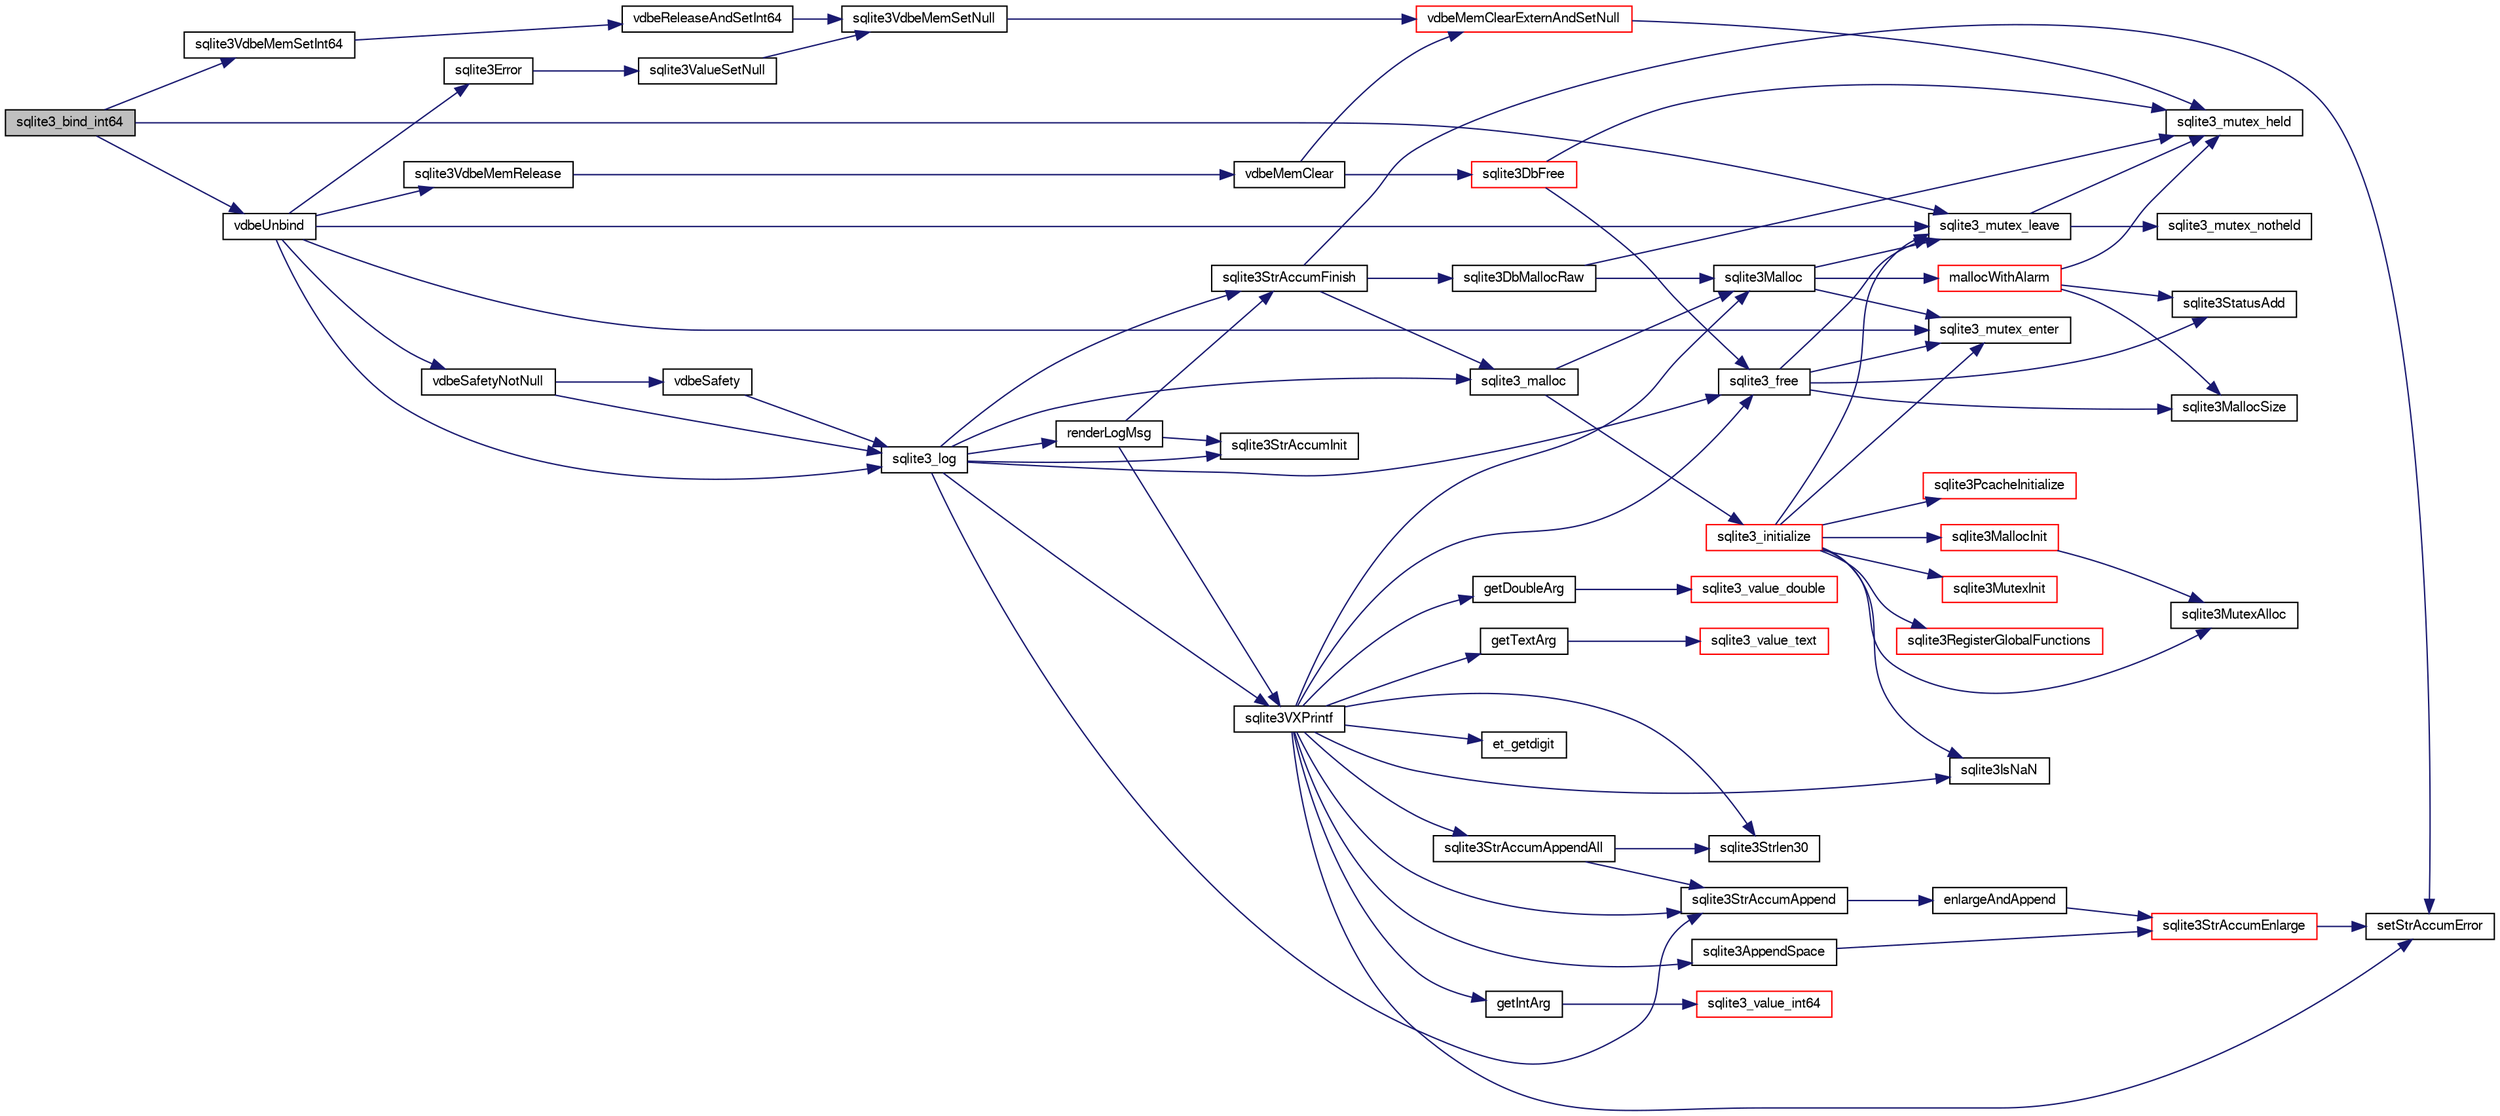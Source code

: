 digraph "sqlite3_bind_int64"
{
  edge [fontname="FreeSans",fontsize="10",labelfontname="FreeSans",labelfontsize="10"];
  node [fontname="FreeSans",fontsize="10",shape=record];
  rankdir="LR";
  Node306824 [label="sqlite3_bind_int64",height=0.2,width=0.4,color="black", fillcolor="grey75", style="filled", fontcolor="black"];
  Node306824 -> Node306825 [color="midnightblue",fontsize="10",style="solid",fontname="FreeSans"];
  Node306825 [label="vdbeUnbind",height=0.2,width=0.4,color="black", fillcolor="white", style="filled",URL="$sqlite3_8c.html#ae3ca3d8a878660305a0efd0c73c9f064"];
  Node306825 -> Node306826 [color="midnightblue",fontsize="10",style="solid",fontname="FreeSans"];
  Node306826 [label="vdbeSafetyNotNull",height=0.2,width=0.4,color="black", fillcolor="white", style="filled",URL="$sqlite3_8c.html#a018448275e86f09d8af8033cec4cafdf"];
  Node306826 -> Node306827 [color="midnightblue",fontsize="10",style="solid",fontname="FreeSans"];
  Node306827 [label="sqlite3_log",height=0.2,width=0.4,color="black", fillcolor="white", style="filled",URL="$sqlite3_8c.html#a298c9699bf9c143662c6b1fec4b2dc3b"];
  Node306827 -> Node306828 [color="midnightblue",fontsize="10",style="solid",fontname="FreeSans"];
  Node306828 [label="renderLogMsg",height=0.2,width=0.4,color="black", fillcolor="white", style="filled",URL="$sqlite3_8c.html#a7a02b43ce0a27bb52085c7f446d115af"];
  Node306828 -> Node306829 [color="midnightblue",fontsize="10",style="solid",fontname="FreeSans"];
  Node306829 [label="sqlite3StrAccumInit",height=0.2,width=0.4,color="black", fillcolor="white", style="filled",URL="$sqlite3_8c.html#aabf95e113b9d54d519cd15a56215f560"];
  Node306828 -> Node306830 [color="midnightblue",fontsize="10",style="solid",fontname="FreeSans"];
  Node306830 [label="sqlite3VXPrintf",height=0.2,width=0.4,color="black", fillcolor="white", style="filled",URL="$sqlite3_8c.html#a63c25806c9bd4a2b76f9a0eb232c6bde"];
  Node306830 -> Node306831 [color="midnightblue",fontsize="10",style="solid",fontname="FreeSans"];
  Node306831 [label="sqlite3StrAccumAppend",height=0.2,width=0.4,color="black", fillcolor="white", style="filled",URL="$sqlite3_8c.html#a56664fa33def33c5a5245b623441d5e0"];
  Node306831 -> Node306832 [color="midnightblue",fontsize="10",style="solid",fontname="FreeSans"];
  Node306832 [label="enlargeAndAppend",height=0.2,width=0.4,color="black", fillcolor="white", style="filled",URL="$sqlite3_8c.html#a25b21e61dc0883d849890eaa8a18088a"];
  Node306832 -> Node306833 [color="midnightblue",fontsize="10",style="solid",fontname="FreeSans"];
  Node306833 [label="sqlite3StrAccumEnlarge",height=0.2,width=0.4,color="red", fillcolor="white", style="filled",URL="$sqlite3_8c.html#a38976500a97c69d65086eeccca82dd96"];
  Node306833 -> Node306834 [color="midnightblue",fontsize="10",style="solid",fontname="FreeSans"];
  Node306834 [label="setStrAccumError",height=0.2,width=0.4,color="black", fillcolor="white", style="filled",URL="$sqlite3_8c.html#a3dc479a1fc8ba1ab8edfe51f8a0b102c"];
  Node306830 -> Node307103 [color="midnightblue",fontsize="10",style="solid",fontname="FreeSans"];
  Node307103 [label="getIntArg",height=0.2,width=0.4,color="black", fillcolor="white", style="filled",URL="$sqlite3_8c.html#abff258963dbd9205fb299851a64c67be"];
  Node307103 -> Node306987 [color="midnightblue",fontsize="10",style="solid",fontname="FreeSans"];
  Node306987 [label="sqlite3_value_int64",height=0.2,width=0.4,color="red", fillcolor="white", style="filled",URL="$sqlite3_8c.html#ab38d8627f4750672e72712df0b709e0d"];
  Node306830 -> Node306849 [color="midnightblue",fontsize="10",style="solid",fontname="FreeSans"];
  Node306849 [label="sqlite3Malloc",height=0.2,width=0.4,color="black", fillcolor="white", style="filled",URL="$sqlite3_8c.html#a361a2eaa846b1885f123abe46f5d8b2b"];
  Node306849 -> Node306843 [color="midnightblue",fontsize="10",style="solid",fontname="FreeSans"];
  Node306843 [label="sqlite3_mutex_enter",height=0.2,width=0.4,color="black", fillcolor="white", style="filled",URL="$sqlite3_8c.html#a1c12cde690bd89f104de5cbad12a6bf5"];
  Node306849 -> Node306850 [color="midnightblue",fontsize="10",style="solid",fontname="FreeSans"];
  Node306850 [label="mallocWithAlarm",height=0.2,width=0.4,color="red", fillcolor="white", style="filled",URL="$sqlite3_8c.html#ab070d5cf8e48ec8a6a43cf025d48598b"];
  Node306850 -> Node306837 [color="midnightblue",fontsize="10",style="solid",fontname="FreeSans"];
  Node306837 [label="sqlite3_mutex_held",height=0.2,width=0.4,color="black", fillcolor="white", style="filled",URL="$sqlite3_8c.html#acf77da68932b6bc163c5e68547ecc3e7"];
  Node306850 -> Node306840 [color="midnightblue",fontsize="10",style="solid",fontname="FreeSans"];
  Node306840 [label="sqlite3MallocSize",height=0.2,width=0.4,color="black", fillcolor="white", style="filled",URL="$sqlite3_8c.html#acf5d2a5f35270bafb050bd2def576955"];
  Node306850 -> Node306844 [color="midnightblue",fontsize="10",style="solid",fontname="FreeSans"];
  Node306844 [label="sqlite3StatusAdd",height=0.2,width=0.4,color="black", fillcolor="white", style="filled",URL="$sqlite3_8c.html#afa029f93586aeab4cc85360905dae9cd"];
  Node306849 -> Node306845 [color="midnightblue",fontsize="10",style="solid",fontname="FreeSans"];
  Node306845 [label="sqlite3_mutex_leave",height=0.2,width=0.4,color="black", fillcolor="white", style="filled",URL="$sqlite3_8c.html#a5838d235601dbd3c1fa993555c6bcc93"];
  Node306845 -> Node306837 [color="midnightblue",fontsize="10",style="solid",fontname="FreeSans"];
  Node306845 -> Node306846 [color="midnightblue",fontsize="10",style="solid",fontname="FreeSans"];
  Node306846 [label="sqlite3_mutex_notheld",height=0.2,width=0.4,color="black", fillcolor="white", style="filled",URL="$sqlite3_8c.html#a83967c837c1c000d3b5adcfaa688f5dc"];
  Node306830 -> Node306834 [color="midnightblue",fontsize="10",style="solid",fontname="FreeSans"];
  Node306830 -> Node307104 [color="midnightblue",fontsize="10",style="solid",fontname="FreeSans"];
  Node307104 [label="getDoubleArg",height=0.2,width=0.4,color="black", fillcolor="white", style="filled",URL="$sqlite3_8c.html#a1cf25120072c85bd261983b24c12c3d9"];
  Node307104 -> Node306991 [color="midnightblue",fontsize="10",style="solid",fontname="FreeSans"];
  Node306991 [label="sqlite3_value_double",height=0.2,width=0.4,color="red", fillcolor="white", style="filled",URL="$sqlite3_8c.html#a3e50c1a2dd484a8b6911c9d163816b88"];
  Node306830 -> Node306996 [color="midnightblue",fontsize="10",style="solid",fontname="FreeSans"];
  Node306996 [label="sqlite3IsNaN",height=0.2,width=0.4,color="black", fillcolor="white", style="filled",URL="$sqlite3_8c.html#aed4d78203877c3486765ccbc7feebb50"];
  Node306830 -> Node306912 [color="midnightblue",fontsize="10",style="solid",fontname="FreeSans"];
  Node306912 [label="sqlite3Strlen30",height=0.2,width=0.4,color="black", fillcolor="white", style="filled",URL="$sqlite3_8c.html#a3dcd80ba41f1a308193dee74857b62a7"];
  Node306830 -> Node307105 [color="midnightblue",fontsize="10",style="solid",fontname="FreeSans"];
  Node307105 [label="et_getdigit",height=0.2,width=0.4,color="black", fillcolor="white", style="filled",URL="$sqlite3_8c.html#a40c5a308749ad07cc2397a53e081bff0"];
  Node306830 -> Node307106 [color="midnightblue",fontsize="10",style="solid",fontname="FreeSans"];
  Node307106 [label="getTextArg",height=0.2,width=0.4,color="black", fillcolor="white", style="filled",URL="$sqlite3_8c.html#afbb41850423ef20071cefaab0431e04d"];
  Node307106 -> Node306918 [color="midnightblue",fontsize="10",style="solid",fontname="FreeSans"];
  Node306918 [label="sqlite3_value_text",height=0.2,width=0.4,color="red", fillcolor="white", style="filled",URL="$sqlite3_8c.html#aef2ace3239e6dd59c74110faa70f8171"];
  Node306830 -> Node307107 [color="midnightblue",fontsize="10",style="solid",fontname="FreeSans"];
  Node307107 [label="sqlite3StrAccumAppendAll",height=0.2,width=0.4,color="black", fillcolor="white", style="filled",URL="$sqlite3_8c.html#acaf8f3e4f99a3c3a4a77e9c987547289"];
  Node307107 -> Node306831 [color="midnightblue",fontsize="10",style="solid",fontname="FreeSans"];
  Node307107 -> Node306912 [color="midnightblue",fontsize="10",style="solid",fontname="FreeSans"];
  Node306830 -> Node307108 [color="midnightblue",fontsize="10",style="solid",fontname="FreeSans"];
  Node307108 [label="sqlite3AppendSpace",height=0.2,width=0.4,color="black", fillcolor="white", style="filled",URL="$sqlite3_8c.html#aefd38a5afc0020d4a93855c3ee7c63a8"];
  Node307108 -> Node306833 [color="midnightblue",fontsize="10",style="solid",fontname="FreeSans"];
  Node306830 -> Node306842 [color="midnightblue",fontsize="10",style="solid",fontname="FreeSans"];
  Node306842 [label="sqlite3_free",height=0.2,width=0.4,color="black", fillcolor="white", style="filled",URL="$sqlite3_8c.html#a6552349e36a8a691af5487999ab09519"];
  Node306842 -> Node306843 [color="midnightblue",fontsize="10",style="solid",fontname="FreeSans"];
  Node306842 -> Node306844 [color="midnightblue",fontsize="10",style="solid",fontname="FreeSans"];
  Node306842 -> Node306840 [color="midnightblue",fontsize="10",style="solid",fontname="FreeSans"];
  Node306842 -> Node306845 [color="midnightblue",fontsize="10",style="solid",fontname="FreeSans"];
  Node306828 -> Node306939 [color="midnightblue",fontsize="10",style="solid",fontname="FreeSans"];
  Node306939 [label="sqlite3StrAccumFinish",height=0.2,width=0.4,color="black", fillcolor="white", style="filled",URL="$sqlite3_8c.html#adb7f26b10ac1b847db6f000ef4c2e2ba"];
  Node306939 -> Node306848 [color="midnightblue",fontsize="10",style="solid",fontname="FreeSans"];
  Node306848 [label="sqlite3DbMallocRaw",height=0.2,width=0.4,color="black", fillcolor="white", style="filled",URL="$sqlite3_8c.html#abbe8be0cf7175e11ddc3e2218fad924e"];
  Node306848 -> Node306837 [color="midnightblue",fontsize="10",style="solid",fontname="FreeSans"];
  Node306848 -> Node306849 [color="midnightblue",fontsize="10",style="solid",fontname="FreeSans"];
  Node306939 -> Node306914 [color="midnightblue",fontsize="10",style="solid",fontname="FreeSans"];
  Node306914 [label="sqlite3_malloc",height=0.2,width=0.4,color="black", fillcolor="white", style="filled",URL="$sqlite3_8c.html#ac79dba55fc32b6a840cf5a9769bce7cd"];
  Node306914 -> Node306855 [color="midnightblue",fontsize="10",style="solid",fontname="FreeSans"];
  Node306855 [label="sqlite3_initialize",height=0.2,width=0.4,color="red", fillcolor="white", style="filled",URL="$sqlite3_8c.html#ab0c0ee2d5d4cf8b28e9572296a8861df"];
  Node306855 -> Node306856 [color="midnightblue",fontsize="10",style="solid",fontname="FreeSans"];
  Node306856 [label="sqlite3MutexInit",height=0.2,width=0.4,color="red", fillcolor="white", style="filled",URL="$sqlite3_8c.html#a7906afcdd1cdb3d0007eb932398a1158"];
  Node306855 -> Node306874 [color="midnightblue",fontsize="10",style="solid",fontname="FreeSans"];
  Node306874 [label="sqlite3MutexAlloc",height=0.2,width=0.4,color="black", fillcolor="white", style="filled",URL="$sqlite3_8c.html#a0e3f432ee581f6876b590e7ad7e84e19"];
  Node306855 -> Node306843 [color="midnightblue",fontsize="10",style="solid",fontname="FreeSans"];
  Node306855 -> Node306875 [color="midnightblue",fontsize="10",style="solid",fontname="FreeSans"];
  Node306875 [label="sqlite3MallocInit",height=0.2,width=0.4,color="red", fillcolor="white", style="filled",URL="$sqlite3_8c.html#a9e06f9e7cad0d83ce80ab493c9533552"];
  Node306875 -> Node306874 [color="midnightblue",fontsize="10",style="solid",fontname="FreeSans"];
  Node306855 -> Node306845 [color="midnightblue",fontsize="10",style="solid",fontname="FreeSans"];
  Node306855 -> Node306915 [color="midnightblue",fontsize="10",style="solid",fontname="FreeSans"];
  Node306915 [label="sqlite3RegisterGlobalFunctions",height=0.2,width=0.4,color="red", fillcolor="white", style="filled",URL="$sqlite3_8c.html#a9f75bd111010f29e1b8d74344473c4ec"];
  Node306855 -> Node307096 [color="midnightblue",fontsize="10",style="solid",fontname="FreeSans"];
  Node307096 [label="sqlite3PcacheInitialize",height=0.2,width=0.4,color="red", fillcolor="white", style="filled",URL="$sqlite3_8c.html#a2902c61ddc88bea002c4d69fe4052b1f"];
  Node306855 -> Node306996 [color="midnightblue",fontsize="10",style="solid",fontname="FreeSans"];
  Node306914 -> Node306849 [color="midnightblue",fontsize="10",style="solid",fontname="FreeSans"];
  Node306939 -> Node306834 [color="midnightblue",fontsize="10",style="solid",fontname="FreeSans"];
  Node306827 -> Node306829 [color="midnightblue",fontsize="10",style="solid",fontname="FreeSans"];
  Node306827 -> Node306830 [color="midnightblue",fontsize="10",style="solid",fontname="FreeSans"];
  Node306827 -> Node306939 [color="midnightblue",fontsize="10",style="solid",fontname="FreeSans"];
  Node306827 -> Node306914 [color="midnightblue",fontsize="10",style="solid",fontname="FreeSans"];
  Node306827 -> Node306842 [color="midnightblue",fontsize="10",style="solid",fontname="FreeSans"];
  Node306827 -> Node306831 [color="midnightblue",fontsize="10",style="solid",fontname="FreeSans"];
  Node306826 -> Node307109 [color="midnightblue",fontsize="10",style="solid",fontname="FreeSans"];
  Node307109 [label="vdbeSafety",height=0.2,width=0.4,color="black", fillcolor="white", style="filled",URL="$sqlite3_8c.html#ad376f1aa66b2801fa8fb2fb134f370fd"];
  Node307109 -> Node306827 [color="midnightblue",fontsize="10",style="solid",fontname="FreeSans"];
  Node306825 -> Node306843 [color="midnightblue",fontsize="10",style="solid",fontname="FreeSans"];
  Node306825 -> Node307043 [color="midnightblue",fontsize="10",style="solid",fontname="FreeSans"];
  Node307043 [label="sqlite3Error",height=0.2,width=0.4,color="black", fillcolor="white", style="filled",URL="$sqlite3_8c.html#a4ba5e8be78db50d5538dcaa45bcf74d3"];
  Node307043 -> Node307044 [color="midnightblue",fontsize="10",style="solid",fontname="FreeSans"];
  Node307044 [label="sqlite3ValueSetNull",height=0.2,width=0.4,color="black", fillcolor="white", style="filled",URL="$sqlite3_8c.html#ad9bc4507a7806b37946116afbe183b95"];
  Node307044 -> Node306924 [color="midnightblue",fontsize="10",style="solid",fontname="FreeSans"];
  Node306924 [label="sqlite3VdbeMemSetNull",height=0.2,width=0.4,color="black", fillcolor="white", style="filled",URL="$sqlite3_8c.html#ae01092c23aebaf8a3ebdf3954609b410"];
  Node306924 -> Node306925 [color="midnightblue",fontsize="10",style="solid",fontname="FreeSans"];
  Node306925 [label="vdbeMemClearExternAndSetNull",height=0.2,width=0.4,color="red", fillcolor="white", style="filled",URL="$sqlite3_8c.html#a29c41a360fb0e86b817777daf061230c"];
  Node306925 -> Node306837 [color="midnightblue",fontsize="10",style="solid",fontname="FreeSans"];
  Node306825 -> Node306845 [color="midnightblue",fontsize="10",style="solid",fontname="FreeSans"];
  Node306825 -> Node306827 [color="midnightblue",fontsize="10",style="solid",fontname="FreeSans"];
  Node306825 -> Node306931 [color="midnightblue",fontsize="10",style="solid",fontname="FreeSans"];
  Node306931 [label="sqlite3VdbeMemRelease",height=0.2,width=0.4,color="black", fillcolor="white", style="filled",URL="$sqlite3_8c.html#a90606361dbeba88159fd6ff03fcc10cc"];
  Node306931 -> Node306932 [color="midnightblue",fontsize="10",style="solid",fontname="FreeSans"];
  Node306932 [label="vdbeMemClear",height=0.2,width=0.4,color="black", fillcolor="white", style="filled",URL="$sqlite3_8c.html#a489eef6e55ad0dadf67578726b935d12"];
  Node306932 -> Node306925 [color="midnightblue",fontsize="10",style="solid",fontname="FreeSans"];
  Node306932 -> Node306836 [color="midnightblue",fontsize="10",style="solid",fontname="FreeSans"];
  Node306836 [label="sqlite3DbFree",height=0.2,width=0.4,color="red", fillcolor="white", style="filled",URL="$sqlite3_8c.html#ac70ab821a6607b4a1b909582dc37a069"];
  Node306836 -> Node306837 [color="midnightblue",fontsize="10",style="solid",fontname="FreeSans"];
  Node306836 -> Node306842 [color="midnightblue",fontsize="10",style="solid",fontname="FreeSans"];
  Node306824 -> Node306968 [color="midnightblue",fontsize="10",style="solid",fontname="FreeSans"];
  Node306968 [label="sqlite3VdbeMemSetInt64",height=0.2,width=0.4,color="black", fillcolor="white", style="filled",URL="$sqlite3_8c.html#a57c5843cac8f6180ee994267a23f86a3"];
  Node306968 -> Node306969 [color="midnightblue",fontsize="10",style="solid",fontname="FreeSans"];
  Node306969 [label="vdbeReleaseAndSetInt64",height=0.2,width=0.4,color="black", fillcolor="white", style="filled",URL="$sqlite3_8c.html#abdcd42be8fe3e9bff2493533da9b5697"];
  Node306969 -> Node306924 [color="midnightblue",fontsize="10",style="solid",fontname="FreeSans"];
  Node306824 -> Node306845 [color="midnightblue",fontsize="10",style="solid",fontname="FreeSans"];
}
